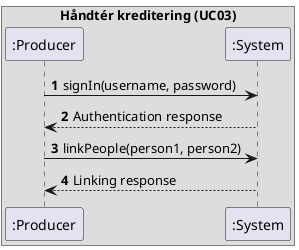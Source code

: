 @startuml
'https://plantuml.com/sequence-diagram

autonumber

box "Håndtér kreditering (UC03)"
    participant ":Producer" as producer
    participant ":System" as system
end box

producer -> system : signIn(username, password)
producer <-- system : Authentication response

producer -> system : linkPeople(person1, person2)

producer <-- system : Linking response

@enduml